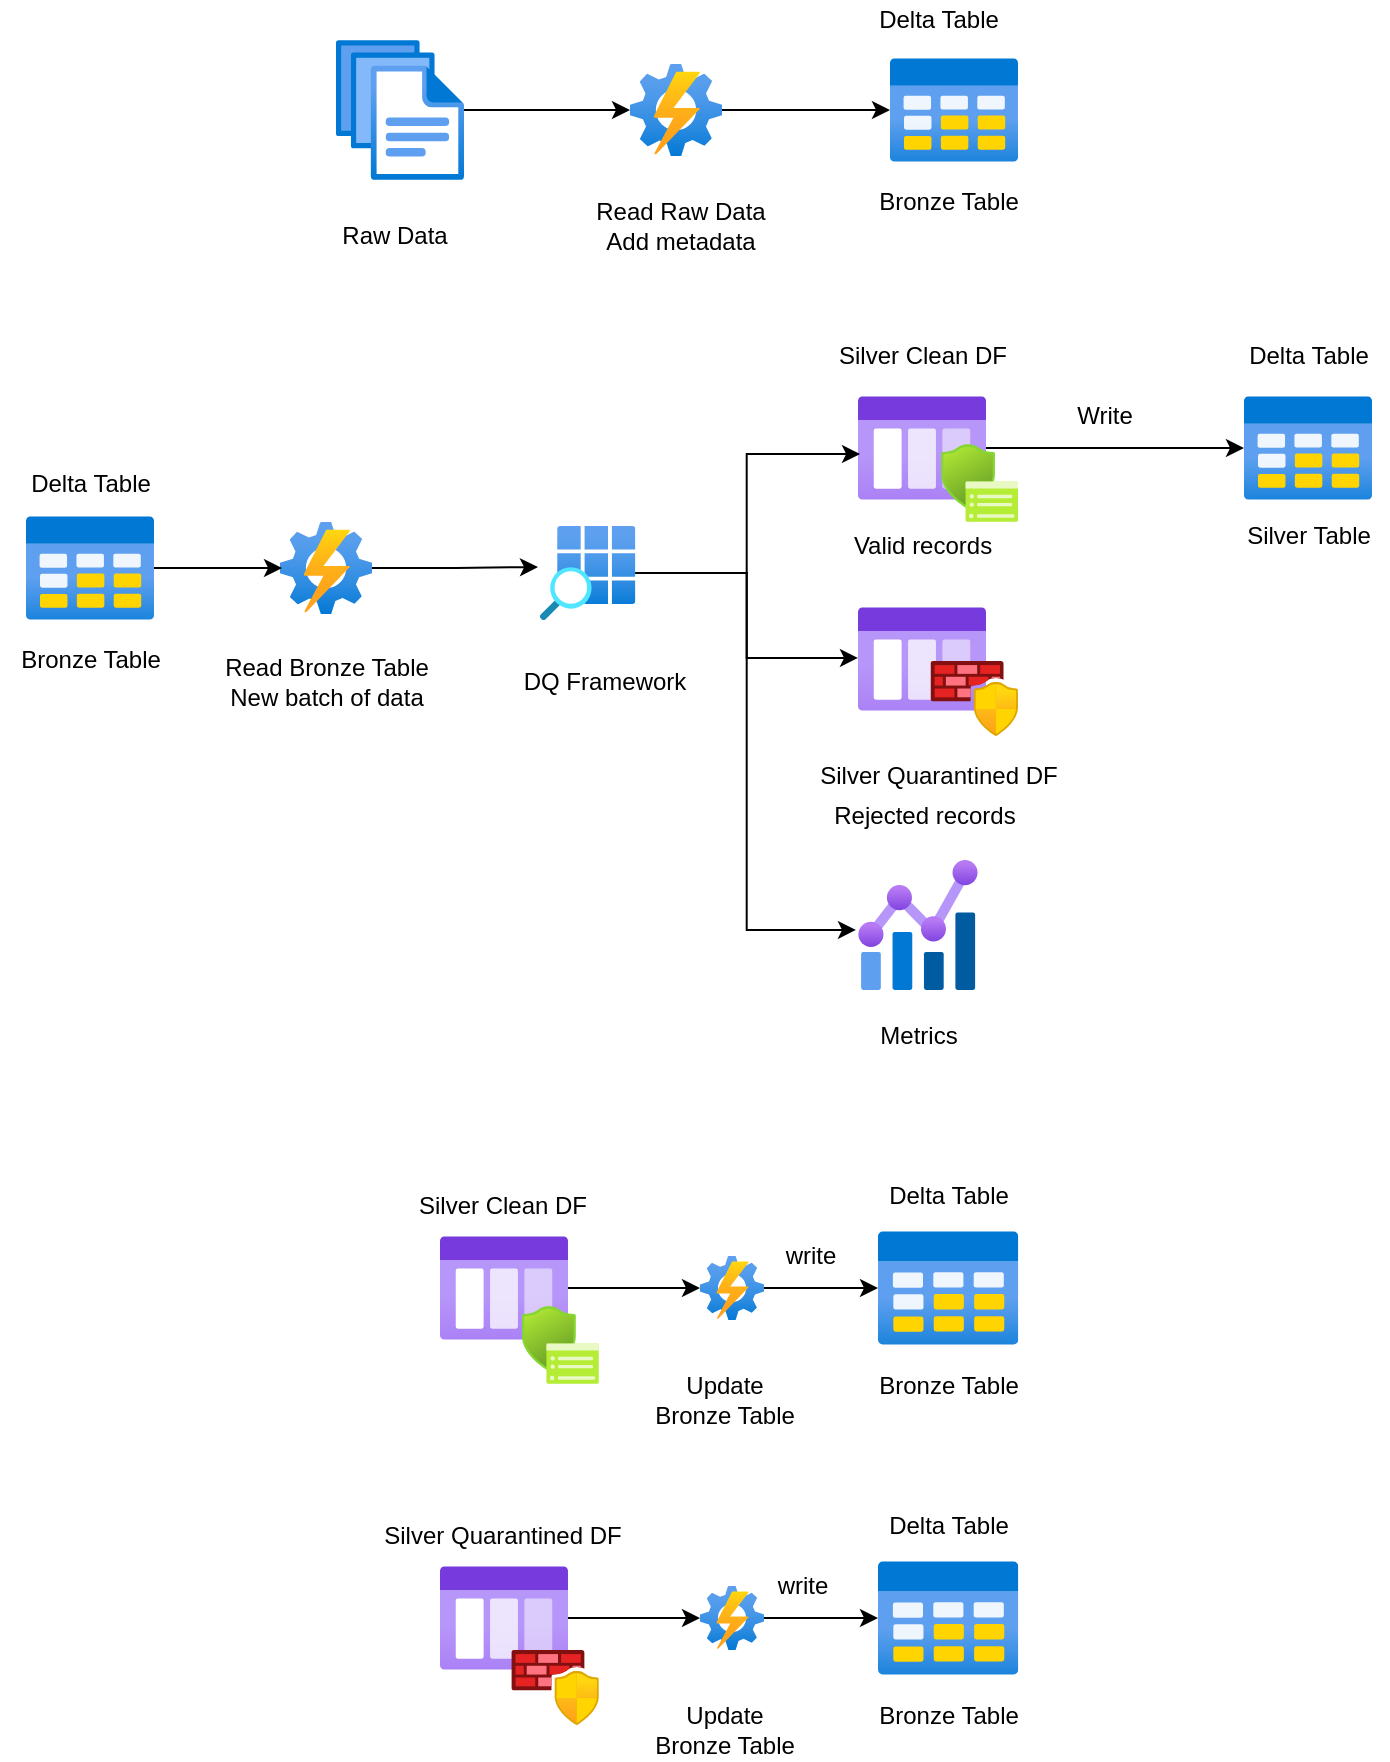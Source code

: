 <mxfile version="13.10.0" type="github">
  <diagram name="Page-1" id="c7558073-3199-34d8-9f00-42111426c3f3">
    <mxGraphModel dx="3566" dy="864" grid="1" gridSize="10" guides="1" tooltips="1" connect="1" arrows="1" fold="1" page="1" pageScale="1" pageWidth="826" pageHeight="1169" background="#ffffff" math="0" shadow="0">
      <root>
        <mxCell id="0" />
        <mxCell id="1" parent="0" />
        <mxCell id="dKGaRJhlv34UxvKMKv84-105" style="edgeStyle=orthogonalEdgeStyle;rounded=0;orthogonalLoop=1;jettySize=auto;html=1;" edge="1" parent="1" source="dKGaRJhlv34UxvKMKv84-98" target="dKGaRJhlv34UxvKMKv84-99">
          <mxGeometry relative="1" as="geometry" />
        </mxCell>
        <mxCell id="dKGaRJhlv34UxvKMKv84-98" value="" style="aspect=fixed;html=1;points=[];align=center;image;fontSize=12;image=img/lib/azure2/general/Files.svg;" vertex="1" parent="1">
          <mxGeometry x="196" y="142" width="64" height="70" as="geometry" />
        </mxCell>
        <mxCell id="dKGaRJhlv34UxvKMKv84-118" style="edgeStyle=orthogonalEdgeStyle;rounded=0;orthogonalLoop=1;jettySize=auto;html=1;" edge="1" parent="1" source="dKGaRJhlv34UxvKMKv84-99" target="dKGaRJhlv34UxvKMKv84-117">
          <mxGeometry relative="1" as="geometry" />
        </mxCell>
        <mxCell id="dKGaRJhlv34UxvKMKv84-99" value="" style="aspect=fixed;html=1;points=[];align=center;image;fontSize=12;image=img/lib/azure2/management_governance/Automation_Accounts.svg;" vertex="1" parent="1">
          <mxGeometry x="343" y="154" width="46" height="46" as="geometry" />
        </mxCell>
        <mxCell id="dKGaRJhlv34UxvKMKv84-102" value="Raw Data" style="text;html=1;align=center;verticalAlign=middle;resizable=0;points=[];autosize=1;" vertex="1" parent="1">
          <mxGeometry x="190" y="230" width="70" height="20" as="geometry" />
        </mxCell>
        <mxCell id="dKGaRJhlv34UxvKMKv84-103" value="&lt;div&gt;Read Raw Data&lt;/div&gt;&lt;div&gt;Add metadata&lt;br&gt;&lt;/div&gt;" style="text;html=1;align=center;verticalAlign=middle;resizable=0;points=[];autosize=1;" vertex="1" parent="1">
          <mxGeometry x="318" y="220" width="100" height="30" as="geometry" />
        </mxCell>
        <mxCell id="dKGaRJhlv34UxvKMKv84-104" value="Bronze Table" style="text;html=1;align=center;verticalAlign=middle;resizable=0;points=[];autosize=1;" vertex="1" parent="1">
          <mxGeometry x="457" y="213" width="90" height="20" as="geometry" />
        </mxCell>
        <mxCell id="dKGaRJhlv34UxvKMKv84-131" style="edgeStyle=orthogonalEdgeStyle;rounded=0;orthogonalLoop=1;jettySize=auto;html=1;" edge="1" parent="1" source="dKGaRJhlv34UxvKMKv84-107" target="dKGaRJhlv34UxvKMKv84-130">
          <mxGeometry relative="1" as="geometry" />
        </mxCell>
        <mxCell id="dKGaRJhlv34UxvKMKv84-107" value="" style="aspect=fixed;html=1;points=[];align=center;image;fontSize=12;image=img/lib/azure2/general/Storage_Queue.svg;" vertex="1" parent="1">
          <mxGeometry x="457" y="320" width="64" height="52" as="geometry" />
        </mxCell>
        <mxCell id="dKGaRJhlv34UxvKMKv84-109" value="Delta Table" style="text;html=1;align=center;verticalAlign=middle;resizable=0;points=[];autosize=1;" vertex="1" parent="1">
          <mxGeometry x="457" y="122" width="80" height="20" as="geometry" />
        </mxCell>
        <mxCell id="dKGaRJhlv34UxvKMKv84-123" style="edgeStyle=orthogonalEdgeStyle;rounded=0;orthogonalLoop=1;jettySize=auto;html=1;entryX=0.016;entryY=0.558;entryDx=0;entryDy=0;entryPerimeter=0;" edge="1" parent="1" source="dKGaRJhlv34UxvKMKv84-111" target="dKGaRJhlv34UxvKMKv84-107">
          <mxGeometry relative="1" as="geometry" />
        </mxCell>
        <mxCell id="dKGaRJhlv34UxvKMKv84-124" style="edgeStyle=orthogonalEdgeStyle;rounded=0;orthogonalLoop=1;jettySize=auto;html=1;entryX=0;entryY=0.49;entryDx=0;entryDy=0;entryPerimeter=0;" edge="1" parent="1" source="dKGaRJhlv34UxvKMKv84-111" target="dKGaRJhlv34UxvKMKv84-122">
          <mxGeometry relative="1" as="geometry" />
        </mxCell>
        <mxCell id="dKGaRJhlv34UxvKMKv84-160" style="edgeStyle=orthogonalEdgeStyle;rounded=0;orthogonalLoop=1;jettySize=auto;html=1;entryX=-0.017;entryY=0.538;entryDx=0;entryDy=0;entryPerimeter=0;" edge="1" parent="1" source="dKGaRJhlv34UxvKMKv84-111" target="dKGaRJhlv34UxvKMKv84-159">
          <mxGeometry relative="1" as="geometry" />
        </mxCell>
        <mxCell id="dKGaRJhlv34UxvKMKv84-111" value="" style="aspect=fixed;html=1;points=[];align=center;image;fontSize=12;image=img/lib/azure2/general/Search_Grid.svg;" vertex="1" parent="1">
          <mxGeometry x="298" y="385" width="47.7" height="47" as="geometry" />
        </mxCell>
        <mxCell id="dKGaRJhlv34UxvKMKv84-115" style="edgeStyle=orthogonalEdgeStyle;rounded=0;orthogonalLoop=1;jettySize=auto;html=1;entryX=-0.021;entryY=0.436;entryDx=0;entryDy=0;entryPerimeter=0;" edge="1" parent="1" source="dKGaRJhlv34UxvKMKv84-112" target="dKGaRJhlv34UxvKMKv84-111">
          <mxGeometry relative="1" as="geometry" />
        </mxCell>
        <mxCell id="dKGaRJhlv34UxvKMKv84-112" value="" style="aspect=fixed;html=1;points=[];align=center;image;fontSize=12;image=img/lib/azure2/management_governance/Automation_Accounts.svg;" vertex="1" parent="1">
          <mxGeometry x="168" y="383" width="46" height="46" as="geometry" />
        </mxCell>
        <mxCell id="dKGaRJhlv34UxvKMKv84-114" value="&lt;div&gt;Read Bronze Table&lt;/div&gt;&lt;div&gt;New batch of data&lt;br&gt;&lt;/div&gt;" style="text;html=1;align=center;verticalAlign=middle;resizable=0;points=[];autosize=1;" vertex="1" parent="1">
          <mxGeometry x="131" y="447.5" width="120" height="30" as="geometry" />
        </mxCell>
        <mxCell id="dKGaRJhlv34UxvKMKv84-116" value="&lt;div&gt;DQ Framework&lt;/div&gt;" style="text;html=1;align=center;verticalAlign=middle;resizable=0;points=[];autosize=1;" vertex="1" parent="1">
          <mxGeometry x="280" y="452.5" width="100" height="20" as="geometry" />
        </mxCell>
        <mxCell id="dKGaRJhlv34UxvKMKv84-117" value="" style="aspect=fixed;html=1;points=[];align=center;image;fontSize=12;image=img/lib/azure2/general/Table.svg;" vertex="1" parent="1">
          <mxGeometry x="473" y="151" width="64" height="52" as="geometry" />
        </mxCell>
        <mxCell id="dKGaRJhlv34UxvKMKv84-120" style="edgeStyle=orthogonalEdgeStyle;rounded=0;orthogonalLoop=1;jettySize=auto;html=1;entryX=0.022;entryY=0.5;entryDx=0;entryDy=0;entryPerimeter=0;" edge="1" parent="1" source="dKGaRJhlv34UxvKMKv84-119" target="dKGaRJhlv34UxvKMKv84-112">
          <mxGeometry relative="1" as="geometry" />
        </mxCell>
        <mxCell id="dKGaRJhlv34UxvKMKv84-119" value="" style="aspect=fixed;html=1;points=[];align=center;image;fontSize=12;image=img/lib/azure2/general/Table.svg;" vertex="1" parent="1">
          <mxGeometry x="41" y="380" width="64" height="52" as="geometry" />
        </mxCell>
        <mxCell id="dKGaRJhlv34UxvKMKv84-121" value="Bronze Table" style="text;html=1;align=center;verticalAlign=middle;resizable=0;points=[];autosize=1;" vertex="1" parent="1">
          <mxGeometry x="28" y="441.5" width="90" height="20" as="geometry" />
        </mxCell>
        <mxCell id="dKGaRJhlv34UxvKMKv84-122" value="" style="aspect=fixed;html=1;points=[];align=center;image;fontSize=12;image=img/lib/azure2/general/Storage_Queue.svg;" vertex="1" parent="1">
          <mxGeometry x="457" y="425.5" width="64" height="52" as="geometry" />
        </mxCell>
        <mxCell id="dKGaRJhlv34UxvKMKv84-125" value="" style="aspect=fixed;html=1;points=[];align=center;image;fontSize=12;image=img/lib/azure2/networking/Azure_Firewall_Manager.svg;" vertex="1" parent="1">
          <mxGeometry x="493.25" y="452.5" width="43.75" height="37.5" as="geometry" />
        </mxCell>
        <mxCell id="dKGaRJhlv34UxvKMKv84-126" value="" style="aspect=fixed;html=1;points=[];align=center;image;fontSize=12;image=img/lib/azure2/intune/Device_Security_Google.svg;" vertex="1" parent="1">
          <mxGeometry x="498.57" y="344" width="38.43" height="39" as="geometry" />
        </mxCell>
        <mxCell id="dKGaRJhlv34UxvKMKv84-127" value="Valid records" style="text;html=1;align=center;verticalAlign=middle;resizable=0;points=[];autosize=1;" vertex="1" parent="1">
          <mxGeometry x="449" y="385" width="80" height="20" as="geometry" />
        </mxCell>
        <mxCell id="dKGaRJhlv34UxvKMKv84-128" value="Silver Quarantined DF" style="text;html=1;align=center;verticalAlign=middle;resizable=0;points=[];autosize=1;" vertex="1" parent="1">
          <mxGeometry x="432" y="500" width="130" height="20" as="geometry" />
        </mxCell>
        <mxCell id="dKGaRJhlv34UxvKMKv84-129" value="Silver Clean DF" style="text;html=1;align=center;verticalAlign=middle;resizable=0;points=[];autosize=1;" vertex="1" parent="1">
          <mxGeometry x="439" y="290" width="100" height="20" as="geometry" />
        </mxCell>
        <mxCell id="dKGaRJhlv34UxvKMKv84-130" value="" style="aspect=fixed;html=1;points=[];align=center;image;fontSize=12;image=img/lib/azure2/general/Table.svg;" vertex="1" parent="1">
          <mxGeometry x="650" y="320" width="64" height="52" as="geometry" />
        </mxCell>
        <mxCell id="dKGaRJhlv34UxvKMKv84-132" value="Write " style="text;html=1;align=center;verticalAlign=middle;resizable=0;points=[];autosize=1;" vertex="1" parent="1">
          <mxGeometry x="560" y="320" width="40" height="20" as="geometry" />
        </mxCell>
        <mxCell id="dKGaRJhlv34UxvKMKv84-133" value="Silver Table" style="text;html=1;align=center;verticalAlign=middle;resizable=0;points=[];autosize=1;" vertex="1" parent="1">
          <mxGeometry x="642" y="380" width="80" height="20" as="geometry" />
        </mxCell>
        <mxCell id="dKGaRJhlv34UxvKMKv84-134" value="Delta Table" style="text;html=1;align=center;verticalAlign=middle;resizable=0;points=[];autosize=1;" vertex="1" parent="1">
          <mxGeometry x="642" y="290" width="80" height="20" as="geometry" />
        </mxCell>
        <mxCell id="dKGaRJhlv34UxvKMKv84-135" value="Rejected records" style="text;html=1;align=center;verticalAlign=middle;resizable=0;points=[];autosize=1;" vertex="1" parent="1">
          <mxGeometry x="435" y="520" width="110" height="20" as="geometry" />
        </mxCell>
        <mxCell id="dKGaRJhlv34UxvKMKv84-140" style="edgeStyle=orthogonalEdgeStyle;rounded=0;orthogonalLoop=1;jettySize=auto;html=1;" edge="1" parent="1" source="dKGaRJhlv34UxvKMKv84-136" target="dKGaRJhlv34UxvKMKv84-138">
          <mxGeometry relative="1" as="geometry" />
        </mxCell>
        <mxCell id="dKGaRJhlv34UxvKMKv84-136" value="" style="aspect=fixed;html=1;points=[];align=center;image;fontSize=12;image=img/lib/azure2/general/Storage_Queue.svg;" vertex="1" parent="1">
          <mxGeometry x="248" y="740" width="64" height="52" as="geometry" />
        </mxCell>
        <mxCell id="dKGaRJhlv34UxvKMKv84-137" value="Silver Clean DF" style="text;html=1;align=center;verticalAlign=middle;resizable=0;points=[];autosize=1;" vertex="1" parent="1">
          <mxGeometry x="229" y="715" width="100" height="20" as="geometry" />
        </mxCell>
        <mxCell id="dKGaRJhlv34UxvKMKv84-141" style="edgeStyle=orthogonalEdgeStyle;rounded=0;orthogonalLoop=1;jettySize=auto;html=1;" edge="1" parent="1" source="dKGaRJhlv34UxvKMKv84-138" target="dKGaRJhlv34UxvKMKv84-139">
          <mxGeometry relative="1" as="geometry" />
        </mxCell>
        <mxCell id="dKGaRJhlv34UxvKMKv84-138" value="" style="aspect=fixed;html=1;points=[];align=center;image;fontSize=12;image=img/lib/azure2/management_governance/Automation_Accounts.svg;" vertex="1" parent="1">
          <mxGeometry x="378" y="750" width="32" height="32" as="geometry" />
        </mxCell>
        <mxCell id="dKGaRJhlv34UxvKMKv84-139" value="" style="aspect=fixed;html=1;points=[];align=center;image;fontSize=12;image=img/lib/azure2/general/Table.svg;" vertex="1" parent="1">
          <mxGeometry x="467" y="737.5" width="70.15" height="57" as="geometry" />
        </mxCell>
        <mxCell id="dKGaRJhlv34UxvKMKv84-142" value="Bronze Table" style="text;html=1;align=center;verticalAlign=middle;resizable=0;points=[];autosize=1;" vertex="1" parent="1">
          <mxGeometry x="457.07" y="805" width="90" height="20" as="geometry" />
        </mxCell>
        <mxCell id="dKGaRJhlv34UxvKMKv84-144" value="Delta Table" style="text;html=1;align=center;verticalAlign=middle;resizable=0;points=[];autosize=1;" vertex="1" parent="1">
          <mxGeometry x="462.07" y="710" width="80" height="20" as="geometry" />
        </mxCell>
        <mxCell id="dKGaRJhlv34UxvKMKv84-145" value="Delta Table" style="text;html=1;align=center;verticalAlign=middle;resizable=0;points=[];autosize=1;" vertex="1" parent="1">
          <mxGeometry x="33" y="353.5" width="80" height="20" as="geometry" />
        </mxCell>
        <mxCell id="dKGaRJhlv34UxvKMKv84-146" value="&lt;div&gt;Update &lt;br&gt;&lt;/div&gt;&lt;div&gt;Bronze Table&lt;br&gt;&lt;/div&gt;" style="text;html=1;align=center;verticalAlign=middle;resizable=0;points=[];autosize=1;" vertex="1" parent="1">
          <mxGeometry x="345" y="807" width="90" height="30" as="geometry" />
        </mxCell>
        <mxCell id="dKGaRJhlv34UxvKMKv84-147" value="" style="aspect=fixed;html=1;points=[];align=center;image;fontSize=12;image=img/lib/azure2/intune/Device_Security_Google.svg;" vertex="1" parent="1">
          <mxGeometry x="289" y="775" width="38.43" height="39" as="geometry" />
        </mxCell>
        <mxCell id="dKGaRJhlv34UxvKMKv84-148" style="edgeStyle=orthogonalEdgeStyle;rounded=0;orthogonalLoop=1;jettySize=auto;html=1;" edge="1" source="dKGaRJhlv34UxvKMKv84-149" target="dKGaRJhlv34UxvKMKv84-152" parent="1">
          <mxGeometry relative="1" as="geometry" />
        </mxCell>
        <mxCell id="dKGaRJhlv34UxvKMKv84-149" value="" style="aspect=fixed;html=1;points=[];align=center;image;fontSize=12;image=img/lib/azure2/general/Storage_Queue.svg;" vertex="1" parent="1">
          <mxGeometry x="248" y="905" width="64" height="52" as="geometry" />
        </mxCell>
        <mxCell id="dKGaRJhlv34UxvKMKv84-150" value="Silver Quarantined DF" style="text;html=1;align=center;verticalAlign=middle;resizable=0;points=[];autosize=1;" vertex="1" parent="1">
          <mxGeometry x="214" y="880" width="130" height="20" as="geometry" />
        </mxCell>
        <mxCell id="dKGaRJhlv34UxvKMKv84-151" style="edgeStyle=orthogonalEdgeStyle;rounded=0;orthogonalLoop=1;jettySize=auto;html=1;" edge="1" source="dKGaRJhlv34UxvKMKv84-152" target="dKGaRJhlv34UxvKMKv84-153" parent="1">
          <mxGeometry relative="1" as="geometry" />
        </mxCell>
        <mxCell id="dKGaRJhlv34UxvKMKv84-152" value="" style="aspect=fixed;html=1;points=[];align=center;image;fontSize=12;image=img/lib/azure2/management_governance/Automation_Accounts.svg;" vertex="1" parent="1">
          <mxGeometry x="378" y="915" width="32" height="32" as="geometry" />
        </mxCell>
        <mxCell id="dKGaRJhlv34UxvKMKv84-153" value="" style="aspect=fixed;html=1;points=[];align=center;image;fontSize=12;image=img/lib/azure2/general/Table.svg;" vertex="1" parent="1">
          <mxGeometry x="467" y="902.5" width="70.15" height="57" as="geometry" />
        </mxCell>
        <mxCell id="dKGaRJhlv34UxvKMKv84-154" value="Bronze Table" style="text;html=1;align=center;verticalAlign=middle;resizable=0;points=[];autosize=1;" vertex="1" parent="1">
          <mxGeometry x="457.07" y="970" width="90" height="20" as="geometry" />
        </mxCell>
        <mxCell id="dKGaRJhlv34UxvKMKv84-155" value="Delta Table" style="text;html=1;align=center;verticalAlign=middle;resizable=0;points=[];autosize=1;" vertex="1" parent="1">
          <mxGeometry x="462.07" y="875" width="80" height="20" as="geometry" />
        </mxCell>
        <mxCell id="dKGaRJhlv34UxvKMKv84-156" value="&lt;div&gt;Update &lt;br&gt;&lt;/div&gt;&lt;div&gt;Bronze Table&lt;br&gt;&lt;/div&gt;" style="text;html=1;align=center;verticalAlign=middle;resizable=0;points=[];autosize=1;" vertex="1" parent="1">
          <mxGeometry x="345" y="972" width="90" height="30" as="geometry" />
        </mxCell>
        <mxCell id="dKGaRJhlv34UxvKMKv84-158" value="" style="aspect=fixed;html=1;points=[];align=center;image;fontSize=12;image=img/lib/azure2/networking/Azure_Firewall_Manager.svg;" vertex="1" parent="1">
          <mxGeometry x="283.68" y="947" width="43.75" height="37.5" as="geometry" />
        </mxCell>
        <mxCell id="dKGaRJhlv34UxvKMKv84-159" value="" style="aspect=fixed;html=1;points=[];align=center;image;fontSize=12;image=img/lib/azure2/management_governance/Metrics.svg;" vertex="1" parent="1">
          <mxGeometry x="457" y="552" width="60" height="65" as="geometry" />
        </mxCell>
        <mxCell id="dKGaRJhlv34UxvKMKv84-161" value="Metrics" style="text;html=1;align=center;verticalAlign=middle;resizable=0;points=[];autosize=1;" vertex="1" parent="1">
          <mxGeometry x="462" y="630" width="50" height="20" as="geometry" />
        </mxCell>
        <mxCell id="dKGaRJhlv34UxvKMKv84-162" value="write" style="text;html=1;align=center;verticalAlign=middle;resizable=0;points=[];autosize=1;" vertex="1" parent="1">
          <mxGeometry x="413" y="740" width="40" height="20" as="geometry" />
        </mxCell>
        <mxCell id="dKGaRJhlv34UxvKMKv84-163" value="write" style="text;html=1;align=center;verticalAlign=middle;resizable=0;points=[];autosize=1;" vertex="1" parent="1">
          <mxGeometry x="409" y="905" width="40" height="20" as="geometry" />
        </mxCell>
      </root>
    </mxGraphModel>
  </diagram>
</mxfile>

